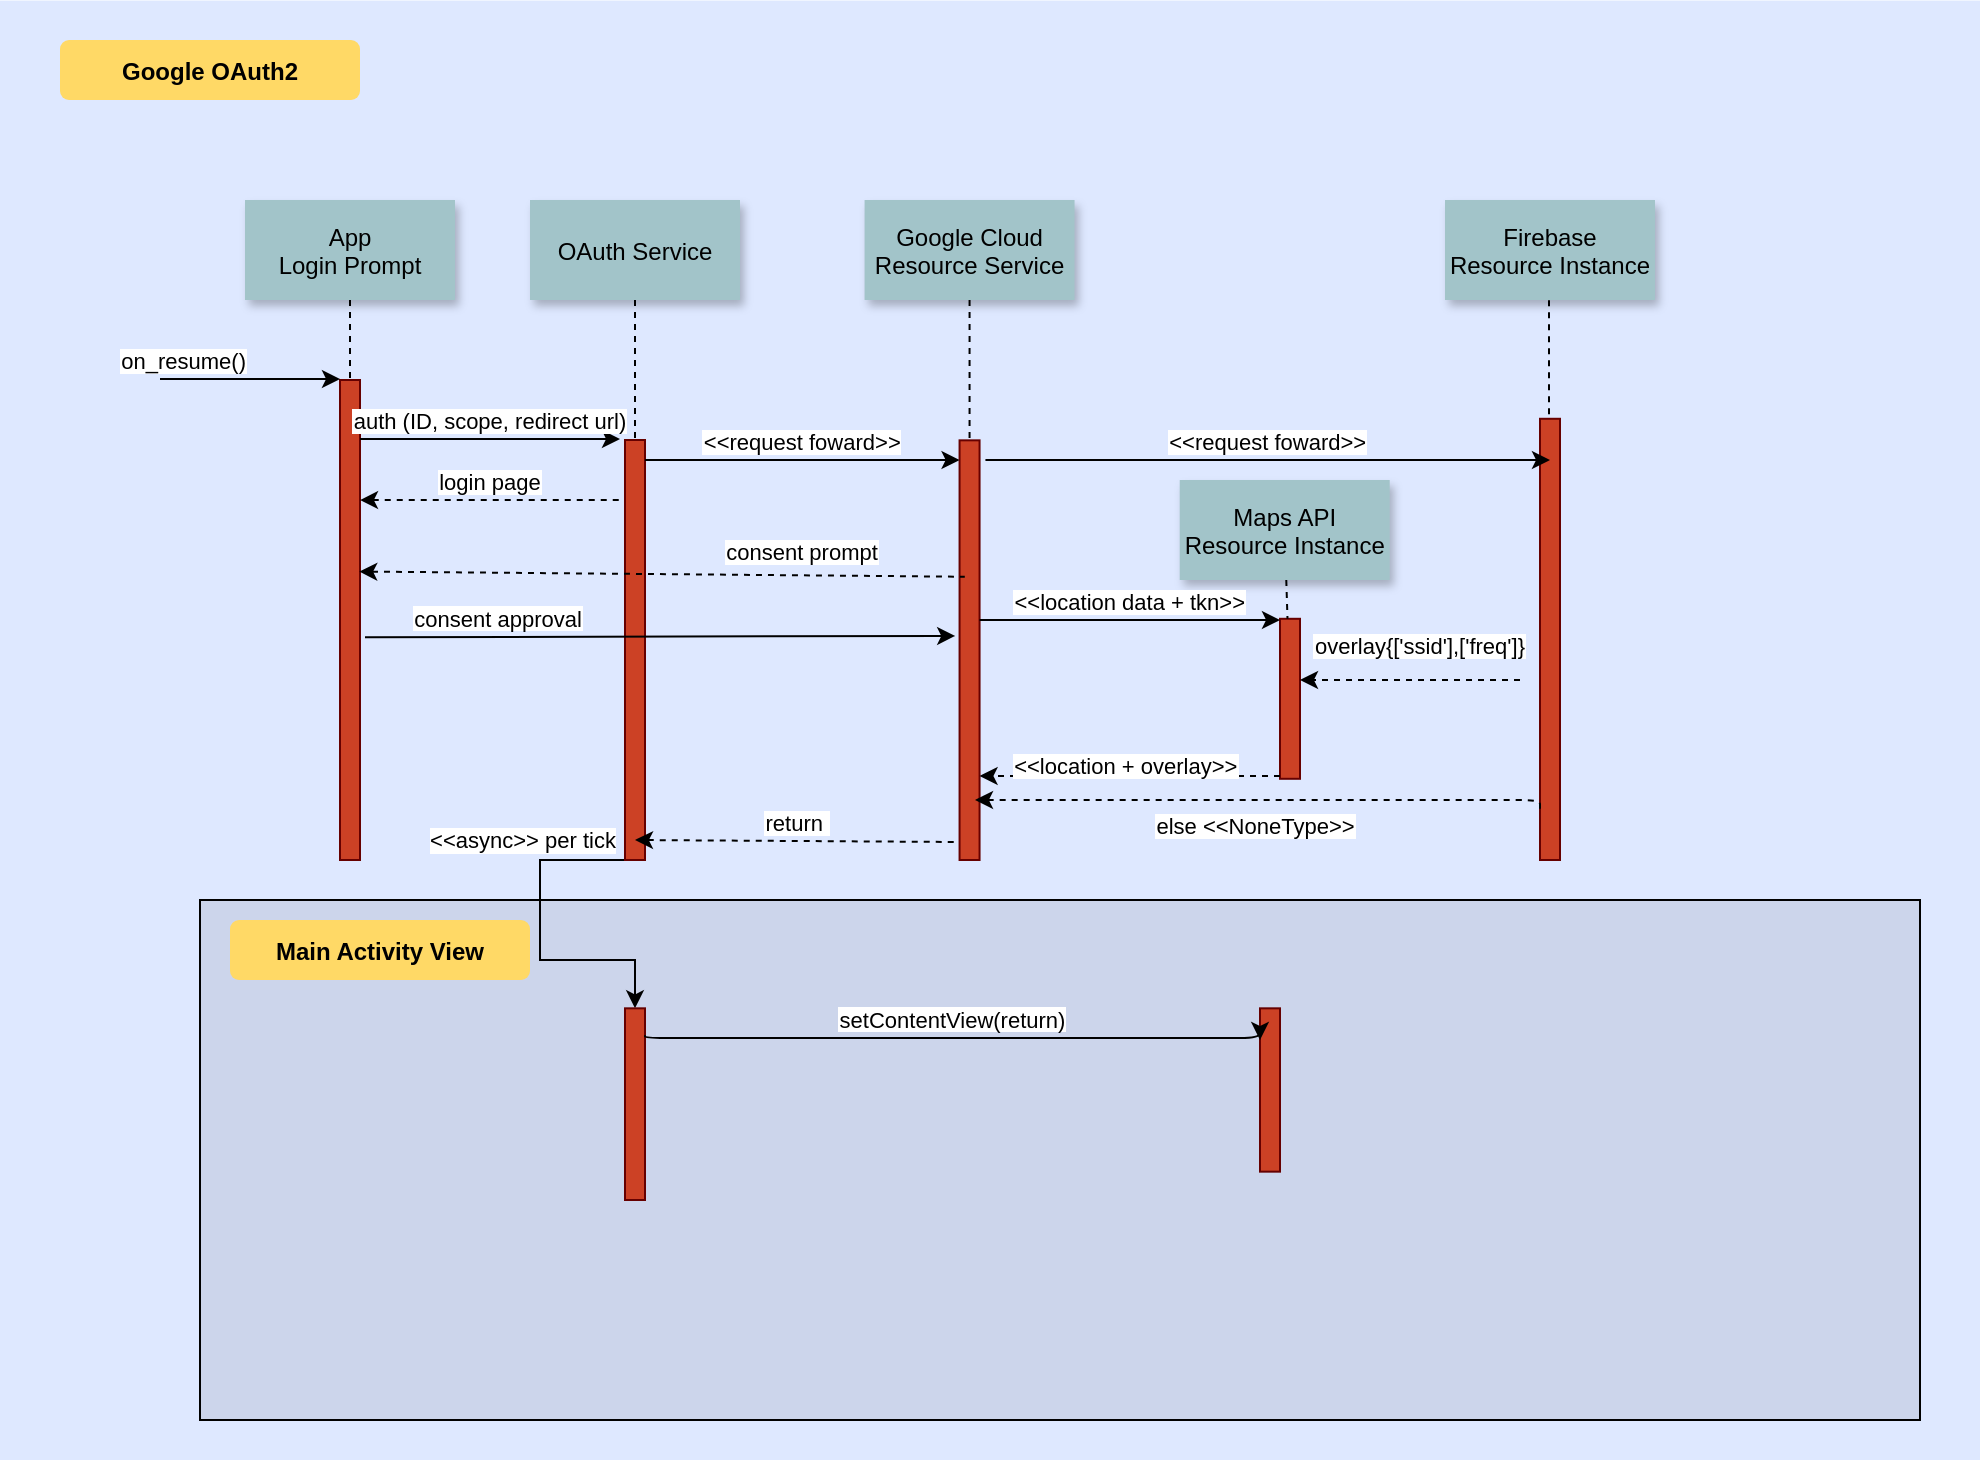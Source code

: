 <mxfile version="22.0.8" type="github">
  <diagram name="Page-1" id="9361dd3d-8414-5efd-6122-117bd74ce7a7">
    <mxGraphModel dx="1562" dy="1222" grid="1" gridSize="10" guides="1" tooltips="1" connect="1" arrows="1" fold="1" page="0" pageScale="1.5" pageWidth="826" pageHeight="1169" background="none" math="0" shadow="0">
      <root>
        <mxCell id="0" />
        <mxCell id="1" parent="0" />
        <mxCell id="69" value="" style="fillColor=#DEE8FF;strokeColor=none" parent="1" vertex="1">
          <mxGeometry x="30" y="-39.72" width="990" height="729.72" as="geometry" />
        </mxCell>
        <mxCell id="20" value="" style="fillColor=#CCD5EB" parent="1" vertex="1">
          <mxGeometry x="130" y="410" width="860" height="260" as="geometry" />
        </mxCell>
        <mxCell id="2" value="" style="fillColor=#CC4125;strokeColor=#660000" parent="1" vertex="1">
          <mxGeometry x="200" y="150" width="10" height="240" as="geometry" />
        </mxCell>
        <mxCell id="3" value="on_resume()" style="edgeStyle=none;verticalLabelPosition=top;verticalAlign=bottom;labelPosition=left;align=right" parent="1" edge="1">
          <mxGeometry x="110" y="49.5" width="100" height="100" as="geometry">
            <mxPoint x="110" y="149.5" as="sourcePoint" />
            <mxPoint x="200" y="149.5" as="targetPoint" />
          </mxGeometry>
        </mxCell>
        <mxCell id="4" value="App&#xa;Login Prompt" style="shadow=1;fillColor=#A2C4C9;strokeColor=none" parent="1" vertex="1">
          <mxGeometry x="152.5" y="60" width="105" height="50" as="geometry" />
        </mxCell>
        <mxCell id="TlmbEv91HoOFU6v3qmQg-95" style="edgeStyle=orthogonalEdgeStyle;rounded=0;orthogonalLoop=1;jettySize=auto;html=1;entryX=0.5;entryY=0;entryDx=0;entryDy=0;exitX=0;exitY=1;exitDx=0;exitDy=0;" edge="1" parent="1" source="6" target="48">
          <mxGeometry relative="1" as="geometry">
            <Array as="points">
              <mxPoint x="300" y="390" />
              <mxPoint x="300" y="440" />
              <mxPoint x="348" y="440" />
            </Array>
          </mxGeometry>
        </mxCell>
        <mxCell id="TlmbEv91HoOFU6v3qmQg-97" value="&amp;lt;&amp;lt;async&amp;gt;&amp;gt; per tick" style="edgeLabel;html=1;align=center;verticalAlign=middle;resizable=0;points=[];" vertex="1" connectable="0" parent="TlmbEv91HoOFU6v3qmQg-95">
          <mxGeometry x="-0.77" y="-2" relative="1" as="geometry">
            <mxPoint x="-33" y="-8" as="offset" />
          </mxGeometry>
        </mxCell>
        <mxCell id="6" value="" style="fillColor=#CC4125;strokeColor=#660000" parent="1" vertex="1">
          <mxGeometry x="342.5" y="180" width="10" height="210" as="geometry" />
        </mxCell>
        <mxCell id="7" value="OAuth Service" style="shadow=1;fillColor=#A2C4C9;strokeColor=none" parent="1" vertex="1">
          <mxGeometry x="295" y="60" width="105" height="50" as="geometry" />
        </mxCell>
        <mxCell id="8" value="" style="edgeStyle=none;endArrow=none;dashed=1" parent="1" source="7" target="6" edge="1">
          <mxGeometry x="272.335" y="165" width="100" height="100" as="geometry">
            <mxPoint x="347.259" y="110" as="sourcePoint" />
            <mxPoint x="347.576" y="165" as="targetPoint" />
          </mxGeometry>
        </mxCell>
        <mxCell id="9" value="auth (ID, scope, redirect url)" style="edgeStyle=none;verticalLabelPosition=top;verticalAlign=bottom" parent="1" edge="1">
          <mxGeometry width="100" height="100" as="geometry">
            <mxPoint x="210" y="179.5" as="sourcePoint" />
            <mxPoint x="340" y="179.5" as="targetPoint" />
            <mxPoint as="offset" />
          </mxGeometry>
        </mxCell>
        <mxCell id="11" value="login page" style="edgeStyle=none;verticalLabelPosition=top;verticalAlign=bottom;endArrow=none;startArrow=classic;dashed=1" parent="1" edge="1">
          <mxGeometry x="220" y="172.259" width="100" height="100" as="geometry">
            <mxPoint x="210" y="210.039" as="sourcePoint" />
            <mxPoint x="340" y="210.039" as="targetPoint" />
          </mxGeometry>
        </mxCell>
        <mxCell id="15" value="Google Cloud&#xa;Resource Service" style="shadow=1;fillColor=#A2C4C9;strokeColor=none" parent="1" vertex="1">
          <mxGeometry x="462.284" y="60.0" width="105" height="50" as="geometry" />
        </mxCell>
        <mxCell id="16" value="" style="edgeStyle=none;endArrow=none;dashed=1;" parent="1" source="15" target="17" edge="1">
          <mxGeometry x="437.043" y="270" width="100" height="100" as="geometry">
            <mxPoint x="514.543" y="220.0" as="sourcePoint" />
            <mxPoint x="514.543" y="240.0" as="targetPoint" />
          </mxGeometry>
        </mxCell>
        <mxCell id="17" value="" style="fillColor=#CC4125;strokeColor=#660000" parent="1" vertex="1">
          <mxGeometry x="509.78" y="180.17" width="10" height="209.83" as="geometry" />
        </mxCell>
        <mxCell id="19" value="&lt;&lt;request foward&gt;&gt;" style="edgeStyle=elbowEdgeStyle;elbow=vertical;verticalLabelPosition=top;verticalAlign=bottom" parent="1" edge="1">
          <mxGeometry x="350" y="290" width="100" height="100" as="geometry">
            <mxPoint x="352.5" y="190" as="sourcePoint" />
            <mxPoint x="509.784" y="190" as="targetPoint" />
            <Array as="points">
              <mxPoint x="430" y="190" />
            </Array>
          </mxGeometry>
        </mxCell>
        <mxCell id="21" value="" style="fillColor=#CC4125;strokeColor=#660000" parent="1" vertex="1">
          <mxGeometry x="670" y="269.394" width="10" height="80" as="geometry" />
        </mxCell>
        <mxCell id="22" value="Maps API&#xa;Resource Instance" style="shadow=1;fillColor=#A2C4C9;strokeColor=none" parent="1" vertex="1">
          <mxGeometry x="619.86" y="200" width="105" height="50" as="geometry" />
        </mxCell>
        <mxCell id="23" value="" style="edgeStyle=none;endArrow=none;dashed=1" parent="1" source="22" target="21" edge="1">
          <mxGeometry x="614.488" y="175.0" width="100" height="100" as="geometry">
            <mxPoint x="674.653" y="110" as="sourcePoint" />
            <mxPoint x="674.653" y="260" as="targetPoint" />
          </mxGeometry>
        </mxCell>
        <mxCell id="27" value="&lt;&lt;location data + tkn&gt;&gt;" style="edgeStyle=elbowEdgeStyle;elbow=vertical;verticalLabelPosition=top;verticalAlign=bottom" parent="1" source="17" target="21" edge="1">
          <mxGeometry x="540" y="270" width="100" height="100" as="geometry">
            <mxPoint x="540" y="370" as="sourcePoint" />
            <mxPoint x="640" y="270" as="targetPoint" />
            <Array as="points">
              <mxPoint x="590" y="270" />
            </Array>
          </mxGeometry>
        </mxCell>
        <mxCell id="28" value="&lt;&lt;location + overlay&gt;&gt;" style="edgeStyle=elbowEdgeStyle;elbow=vertical;dashed=1;verticalLabelPosition=bottom;verticalAlign=top" parent="1" source="21" target="17" edge="1">
          <mxGeometry width="100" height="100" as="geometry">
            <mxPoint x="529.784" y="280" as="sourcePoint" />
            <mxPoint x="680" y="280" as="targetPoint" />
            <Array as="points">
              <mxPoint x="593" y="348" />
            </Array>
            <mxPoint x="-2" y="-18" as="offset" />
          </mxGeometry>
        </mxCell>
        <mxCell id="33" value="" style="edgeStyle=elbowEdgeStyle;elbow=horizontal;endArrow=none;dashed=1" parent="1" source="4" target="2" edge="1">
          <mxGeometry x="230.0" y="310" width="100" height="100" as="geometry">
            <mxPoint x="230.0" y="410" as="sourcePoint" />
            <mxPoint x="330" y="310" as="targetPoint" />
          </mxGeometry>
        </mxCell>
        <mxCell id="48" value="" style="fillColor=#CC4125;strokeColor=#660000" parent="1" vertex="1">
          <mxGeometry x="342.5" y="464.167" width="10" height="95.833" as="geometry" />
        </mxCell>
        <mxCell id="49" value="" style="fillColor=#CC4125;strokeColor=#660000" parent="1" vertex="1">
          <mxGeometry x="660" y="464.163" width="10" height="81.667" as="geometry" />
        </mxCell>
        <mxCell id="53" value="setContentView(return)" style="edgeStyle=elbowEdgeStyle;elbow=vertical;verticalLabelPosition=top;verticalAlign=bottom" parent="1" edge="1">
          <mxGeometry x="530" y="436.806" width="100" height="100" as="geometry">
            <mxPoint x="352.5" y="477.569" as="sourcePoint" />
            <mxPoint x="660" y="480" as="targetPoint" />
            <Array as="points" />
          </mxGeometry>
        </mxCell>
        <mxCell id="71" value="Google OAuth2" style="rounded=1;fontStyle=1;fillColor=#FFD966;strokeColor=none" parent="1" vertex="1">
          <mxGeometry x="60" y="-20" width="150" height="30" as="geometry" />
        </mxCell>
        <mxCell id="arfWwl5jQfl1C0P0SDZw-93" value="consent prompt" style="edgeStyle=none;verticalLabelPosition=top;verticalAlign=bottom;endArrow=none;startArrow=classic;dashed=1;entryX=0.262;entryY=0.325;entryDx=0;entryDy=0;exitX=0.962;exitY=0.399;exitDx=0;exitDy=0;exitPerimeter=0;entryPerimeter=0;" parent="1" source="2" target="17" edge="1">
          <mxGeometry width="100" height="100" as="geometry">
            <mxPoint x="210" y="270.039" as="sourcePoint" />
            <mxPoint x="340" y="270.039" as="targetPoint" />
            <mxPoint x="70" y="-2" as="offset" />
          </mxGeometry>
        </mxCell>
        <mxCell id="arfWwl5jQfl1C0P0SDZw-94" value="consent approval" style="edgeStyle=none;verticalLabelPosition=top;verticalAlign=bottom;entryX=-0.218;entryY=0.466;entryDx=0;entryDy=0;entryPerimeter=0;" parent="1" target="17" edge="1">
          <mxGeometry width="100" height="100" as="geometry">
            <mxPoint x="212.5" y="278.67" as="sourcePoint" />
            <mxPoint x="342.5" y="278.67" as="targetPoint" />
            <mxPoint x="-81" as="offset" />
          </mxGeometry>
        </mxCell>
        <mxCell id="arfWwl5jQfl1C0P0SDZw-95" value="return " style="edgeStyle=none;verticalLabelPosition=top;verticalAlign=bottom;endArrow=none;startArrow=classic;dashed=1;entryX=0.5;entryY=0.619;entryDx=0;entryDy=0;entryPerimeter=0;" parent="1" edge="1">
          <mxGeometry x="220" y="172.259" width="100" height="100" as="geometry">
            <mxPoint x="347.5" y="379.999" as="sourcePoint" />
            <mxPoint x="509.78" y="381.005" as="targetPoint" />
          </mxGeometry>
        </mxCell>
        <mxCell id="TlmbEv91HoOFU6v3qmQg-93" value="" style="edgeStyle=none;endArrow=none;dashed=1;" edge="1" parent="1">
          <mxGeometry x="437.043" y="270" width="100" height="100" as="geometry">
            <mxPoint x="804.5" y="110.17" as="sourcePoint" />
            <mxPoint x="804.5" y="180.17" as="targetPoint" />
          </mxGeometry>
        </mxCell>
        <mxCell id="TlmbEv91HoOFU6v3qmQg-89" value="" style="fillColor=#CC4125;strokeColor=#660000" vertex="1" parent="1">
          <mxGeometry x="800" y="169.39" width="10" height="220.61" as="geometry" />
        </mxCell>
        <mxCell id="TlmbEv91HoOFU6v3qmQg-91" value="&lt;&lt;request foward&gt;&gt;" style="edgeStyle=elbowEdgeStyle;elbow=vertical;verticalLabelPosition=top;verticalAlign=bottom;" edge="1" parent="1">
          <mxGeometry x="350" y="290" width="100" height="100" as="geometry">
            <mxPoint x="522.72" y="190" as="sourcePoint" />
            <mxPoint x="805" y="190" as="targetPoint" />
            <Array as="points">
              <mxPoint x="600.22" y="190" />
            </Array>
          </mxGeometry>
        </mxCell>
        <mxCell id="TlmbEv91HoOFU6v3qmQg-90" value="Firebase&#xa;Resource Instance" style="shadow=1;fillColor=#A2C4C9;strokeColor=none" vertex="1" parent="1">
          <mxGeometry x="752.5" y="60" width="105" height="50" as="geometry" />
        </mxCell>
        <mxCell id="TlmbEv91HoOFU6v3qmQg-92" value="overlay{[&#39;ssid&#39;],[&#39;freq&#39;]}" style="edgeStyle=elbowEdgeStyle;elbow=vertical;dashed=1;verticalLabelPosition=bottom;verticalAlign=top" edge="1" parent="1">
          <mxGeometry width="100" height="100" as="geometry">
            <mxPoint x="790" y="300" as="sourcePoint" />
            <mxPoint x="680" y="300" as="targetPoint" />
            <Array as="points">
              <mxPoint x="753" y="300" />
            </Array>
            <mxPoint x="5" y="-30" as="offset" />
          </mxGeometry>
        </mxCell>
        <mxCell id="TlmbEv91HoOFU6v3qmQg-94" value="else &lt;&lt;NoneType&gt;&gt;" style="edgeStyle=elbowEdgeStyle;elbow=vertical;dashed=1;verticalLabelPosition=bottom;verticalAlign=top;exitX=0.25;exitY=1;exitDx=0;exitDy=0;" edge="1" parent="1">
          <mxGeometry width="100" height="100" as="geometry">
            <mxPoint x="800" y="364.34" as="sourcePoint" />
            <mxPoint x="517.5" y="360" as="targetPoint" />
            <Array as="points">
              <mxPoint x="590.5" y="360" />
            </Array>
            <mxPoint x="-1" y="-2" as="offset" />
          </mxGeometry>
        </mxCell>
        <mxCell id="TlmbEv91HoOFU6v3qmQg-96" value="Main Activity View" style="rounded=1;fontStyle=1;fillColor=#FFD966;strokeColor=none" vertex="1" parent="1">
          <mxGeometry x="145" y="420" width="150" height="30" as="geometry" />
        </mxCell>
      </root>
    </mxGraphModel>
  </diagram>
</mxfile>
